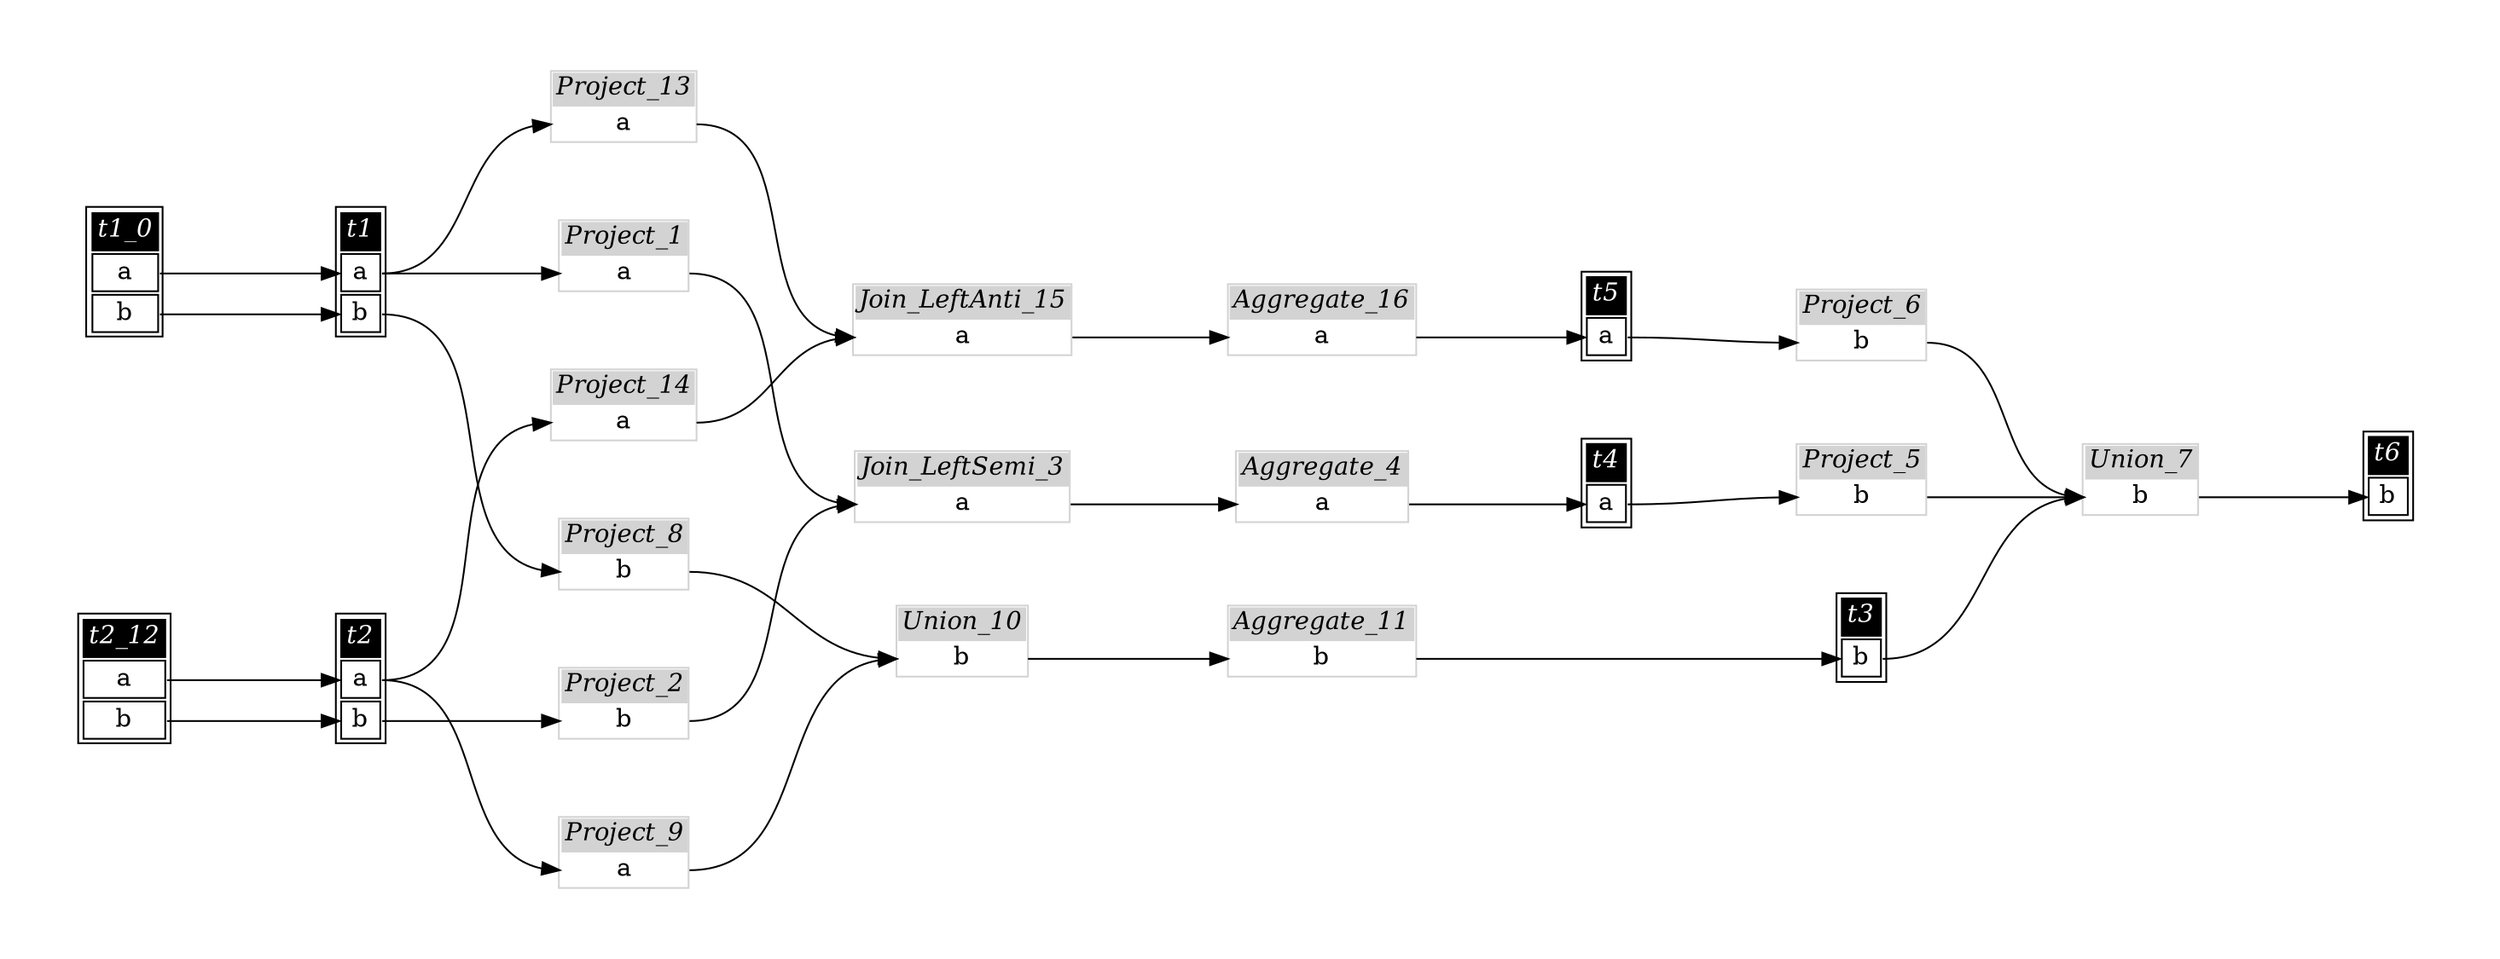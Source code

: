 // Automatically generated by SQLFlowTestSuite


digraph {
  graph [pad="0.5" nodesep="0.5" ranksep="1" fontname="Helvetica" rankdir=LR];
  node [shape=plaintext]

  
"Aggregate_11" [label=<
<table color="lightgray" border="1" cellborder="0" cellspacing="0">
  <tr><td bgcolor="lightgray" port="nodeName"><i>Aggregate_11</i></td></tr>
  <tr><td port="0">b</td></tr>
</table>>];
       

"Aggregate_16" [label=<
<table color="lightgray" border="1" cellborder="0" cellspacing="0">
  <tr><td bgcolor="lightgray" port="nodeName"><i>Aggregate_16</i></td></tr>
  <tr><td port="0">a</td></tr>
</table>>];
       

"Aggregate_4" [label=<
<table color="lightgray" border="1" cellborder="0" cellspacing="0">
  <tr><td bgcolor="lightgray" port="nodeName"><i>Aggregate_4</i></td></tr>
  <tr><td port="0">a</td></tr>
</table>>];
       

"Join_LeftAnti_15" [label=<
<table color="lightgray" border="1" cellborder="0" cellspacing="0">
  <tr><td bgcolor="lightgray" port="nodeName"><i>Join_LeftAnti_15</i></td></tr>
  <tr><td port="0">a</td></tr>
</table>>];
       

"Join_LeftSemi_3" [label=<
<table color="lightgray" border="1" cellborder="0" cellspacing="0">
  <tr><td bgcolor="lightgray" port="nodeName"><i>Join_LeftSemi_3</i></td></tr>
  <tr><td port="0">a</td></tr>
</table>>];
       

"Project_1" [label=<
<table color="lightgray" border="1" cellborder="0" cellspacing="0">
  <tr><td bgcolor="lightgray" port="nodeName"><i>Project_1</i></td></tr>
  <tr><td port="0">a</td></tr>
</table>>];
       

"Project_13" [label=<
<table color="lightgray" border="1" cellborder="0" cellspacing="0">
  <tr><td bgcolor="lightgray" port="nodeName"><i>Project_13</i></td></tr>
  <tr><td port="0">a</td></tr>
</table>>];
       

"Project_14" [label=<
<table color="lightgray" border="1" cellborder="0" cellspacing="0">
  <tr><td bgcolor="lightgray" port="nodeName"><i>Project_14</i></td></tr>
  <tr><td port="0">a</td></tr>
</table>>];
       

"Project_2" [label=<
<table color="lightgray" border="1" cellborder="0" cellspacing="0">
  <tr><td bgcolor="lightgray" port="nodeName"><i>Project_2</i></td></tr>
  <tr><td port="0">b</td></tr>
</table>>];
       

"Project_5" [label=<
<table color="lightgray" border="1" cellborder="0" cellspacing="0">
  <tr><td bgcolor="lightgray" port="nodeName"><i>Project_5</i></td></tr>
  <tr><td port="0">b</td></tr>
</table>>];
       

"Project_6" [label=<
<table color="lightgray" border="1" cellborder="0" cellspacing="0">
  <tr><td bgcolor="lightgray" port="nodeName"><i>Project_6</i></td></tr>
  <tr><td port="0">b</td></tr>
</table>>];
       

"Project_8" [label=<
<table color="lightgray" border="1" cellborder="0" cellspacing="0">
  <tr><td bgcolor="lightgray" port="nodeName"><i>Project_8</i></td></tr>
  <tr><td port="0">b</td></tr>
</table>>];
       

"Project_9" [label=<
<table color="lightgray" border="1" cellborder="0" cellspacing="0">
  <tr><td bgcolor="lightgray" port="nodeName"><i>Project_9</i></td></tr>
  <tr><td port="0">a</td></tr>
</table>>];
       

"Union_10" [label=<
<table color="lightgray" border="1" cellborder="0" cellspacing="0">
  <tr><td bgcolor="lightgray" port="nodeName"><i>Union_10</i></td></tr>
  <tr><td port="0">b</td></tr>
</table>>];
       

"Union_7" [label=<
<table color="lightgray" border="1" cellborder="0" cellspacing="0">
  <tr><td bgcolor="lightgray" port="nodeName"><i>Union_7</i></td></tr>
  <tr><td port="0">b</td></tr>
</table>>];
       

"t1" [color="black" label=<
<table>
  <tr><td bgcolor="black" port="nodeName"><i><font color="white">t1</font></i></td></tr>
  <tr><td port="0">a</td></tr>
<tr><td port="1">b</td></tr>
</table>>];
       

"t1_0" [color="black" label=<
<table>
  <tr><td bgcolor="black" port="nodeName"><i><font color="white">t1_0</font></i></td></tr>
  <tr><td port="0">a</td></tr>
<tr><td port="1">b</td></tr>
</table>>];
       

"t2" [color="black" label=<
<table>
  <tr><td bgcolor="black" port="nodeName"><i><font color="white">t2</font></i></td></tr>
  <tr><td port="0">a</td></tr>
<tr><td port="1">b</td></tr>
</table>>];
       

"t2_12" [color="black" label=<
<table>
  <tr><td bgcolor="black" port="nodeName"><i><font color="white">t2_12</font></i></td></tr>
  <tr><td port="0">a</td></tr>
<tr><td port="1">b</td></tr>
</table>>];
       

"t3" [color="black" label=<
<table>
  <tr><td bgcolor="black" port="nodeName"><i><font color="white">t3</font></i></td></tr>
  <tr><td port="0">b</td></tr>
</table>>];
       

"t4" [color="black" label=<
<table>
  <tr><td bgcolor="black" port="nodeName"><i><font color="white">t4</font></i></td></tr>
  <tr><td port="0">a</td></tr>
</table>>];
       

"t5" [color="black" label=<
<table>
  <tr><td bgcolor="black" port="nodeName"><i><font color="white">t5</font></i></td></tr>
  <tr><td port="0">a</td></tr>
</table>>];
       

"t6" [color="black" label=<
<table>
  <tr><td bgcolor="black" port="nodeName"><i><font color="white">t6</font></i></td></tr>
  <tr><td port="0">b</td></tr>
</table>>];
       
  "Aggregate_11":0 -> "t3":0;
"Aggregate_16":0 -> "t5":0;
"Aggregate_4":0 -> "t4":0;
"Join_LeftAnti_15":0 -> "Aggregate_16":0;
"Join_LeftSemi_3":0 -> "Aggregate_4":0;
"Project_1":0 -> "Join_LeftSemi_3":0;
"Project_13":0 -> "Join_LeftAnti_15":0;
"Project_14":0 -> "Join_LeftAnti_15":0;
"Project_2":0 -> "Join_LeftSemi_3":0;
"Project_5":0 -> "Union_7":0
"Project_6":0 -> "Union_7":0
"Project_8":0 -> "Union_10":0
"Project_9":0 -> "Union_10":0
"Union_10":0 -> "Aggregate_11":0;
"Union_7":0 -> "t6":0;
"t1":0 -> "Project_1":0;
"t1":0 -> "Project_13":0;
"t1":1 -> "Project_8":0;
"t1_0":0 -> "t1":0;
"t1_0":1 -> "t1":1;
"t2":0 -> "Project_14":0;
"t2":0 -> "Project_9":0;
"t2":1 -> "Project_2":0;
"t2_12":0 -> "t2":0;
"t2_12":1 -> "t2":1;
"t3":0 -> "Union_7":0
"t4":0 -> "Project_5":0;
"t5":0 -> "Project_6":0;
}
       